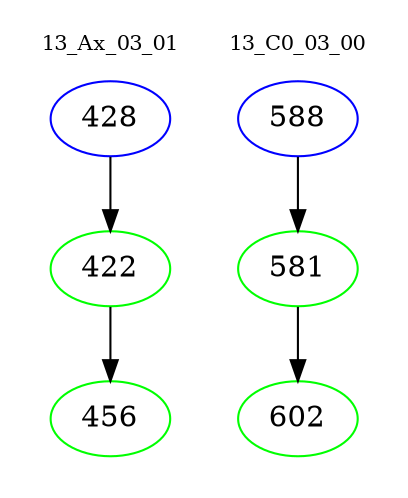 digraph{
subgraph cluster_0 {
color = white
label = "13_Ax_03_01";
fontsize=10;
T0_428 [label="428", color="blue"]
T0_428 -> T0_422 [color="black"]
T0_422 [label="422", color="green"]
T0_422 -> T0_456 [color="black"]
T0_456 [label="456", color="green"]
}
subgraph cluster_1 {
color = white
label = "13_C0_03_00";
fontsize=10;
T1_588 [label="588", color="blue"]
T1_588 -> T1_581 [color="black"]
T1_581 [label="581", color="green"]
T1_581 -> T1_602 [color="black"]
T1_602 [label="602", color="green"]
}
}
